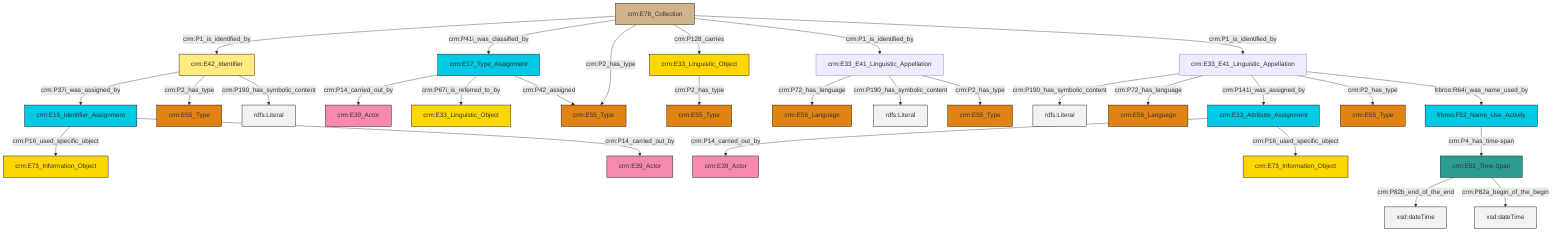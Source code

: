 graph TD
classDef Literal fill:#f2f2f2,stroke:#000000;
classDef CRM_Entity fill:#FFFFFF,stroke:#000000;
classDef Temporal_Entity fill:#00C9E6, stroke:#000000;
classDef Type fill:#E18312, stroke:#000000;
classDef Time-Span fill:#2C9C91, stroke:#000000;
classDef Appellation fill:#FFEB7F, stroke:#000000;
classDef Place fill:#008836, stroke:#000000;
classDef Persistent_Item fill:#B266B2, stroke:#000000;
classDef Conceptual_Object fill:#FFD700, stroke:#000000;
classDef Physical_Thing fill:#D2B48C, stroke:#000000;
classDef Actor fill:#f58aad, stroke:#000000;
classDef PC_Classes fill:#4ce600, stroke:#000000;
classDef Multi fill:#cccccc,stroke:#000000;

4["frbroo:F52_Name_Use_Activity"]:::Temporal_Entity -->|crm:P4_has_time-span| 5["crm:E52_Time-Span"]:::Time-Span
6["crm:E33_E41_Linguistic_Appellation"]:::Default -->|crm:P190_has_symbolic_content| 8[rdfs:Literal]:::Literal
9["crm:E15_Identifier_Assignment"]:::Temporal_Entity -->|crm:P16_used_specific_object| 10["crm:E73_Information_Object"]:::Conceptual_Object
11["crm:E33_E41_Linguistic_Appellation"]:::Default -->|crm:P72_has_language| 12["crm:E56_Language"]:::Type
15["crm:E78_Collection"]:::Physical_Thing -->|crm:P1_is_identified_by| 0["crm:E42_Identifier"]:::Appellation
0["crm:E42_Identifier"]:::Appellation -->|crm:P37i_was_assigned_by| 9["crm:E15_Identifier_Assignment"]:::Temporal_Entity
5["crm:E52_Time-Span"]:::Time-Span -->|crm:P82b_end_of_the_end| 18[xsd:dateTime]:::Literal
15["crm:E78_Collection"]:::Physical_Thing -->|crm:P41i_was_classified_by| 19["crm:E17_Type_Assignment"]:::Temporal_Entity
19["crm:E17_Type_Assignment"]:::Temporal_Entity -->|crm:P14_carried_out_by| 20["crm:E39_Actor"]:::Actor
15["crm:E78_Collection"]:::Physical_Thing -->|crm:P2_has_type| 25["crm:E55_Type"]:::Type
6["crm:E33_E41_Linguistic_Appellation"]:::Default -->|crm:P72_has_language| 27["crm:E56_Language"]:::Type
6["crm:E33_E41_Linguistic_Appellation"]:::Default -->|crm:P141i_was_assigned_by| 16["crm:E13_Attribute_Assignment"]:::Temporal_Entity
19["crm:E17_Type_Assignment"]:::Temporal_Entity -->|crm:P67i_is_referred_to_by| 28["crm:E33_Linguistic_Object"]:::Conceptual_Object
15["crm:E78_Collection"]:::Physical_Thing -->|crm:P128_carries| 21["crm:E33_Linguistic_Object"]:::Conceptual_Object
6["crm:E33_E41_Linguistic_Appellation"]:::Default -->|crm:P2_has_type| 2["crm:E55_Type"]:::Type
0["crm:E42_Identifier"]:::Appellation -->|crm:P2_has_type| 35["crm:E55_Type"]:::Type
9["crm:E15_Identifier_Assignment"]:::Temporal_Entity -->|crm:P14_carried_out_by| 37["crm:E39_Actor"]:::Actor
5["crm:E52_Time-Span"]:::Time-Span -->|crm:P82a_begin_of_the_begin| 38[xsd:dateTime]:::Literal
6["crm:E33_E41_Linguistic_Appellation"]:::Default -->|frbroo:R64i_was_name_used_by| 4["frbroo:F52_Name_Use_Activity"]:::Temporal_Entity
0["crm:E42_Identifier"]:::Appellation -->|crm:P190_has_symbolic_content| 39[rdfs:Literal]:::Literal
16["crm:E13_Attribute_Assignment"]:::Temporal_Entity -->|crm:P14_carried_out_by| 40["crm:E39_Actor"]:::Actor
11["crm:E33_E41_Linguistic_Appellation"]:::Default -->|crm:P190_has_symbolic_content| 42[rdfs:Literal]:::Literal
21["crm:E33_Linguistic_Object"]:::Conceptual_Object -->|crm:P2_has_type| 47["crm:E55_Type"]:::Type
16["crm:E13_Attribute_Assignment"]:::Temporal_Entity -->|crm:P16_used_specific_object| 23["crm:E73_Information_Object"]:::Conceptual_Object
19["crm:E17_Type_Assignment"]:::Temporal_Entity -->|crm:P42_assigned| 25["crm:E55_Type"]:::Type
15["crm:E78_Collection"]:::Physical_Thing -->|crm:P1_is_identified_by| 11["crm:E33_E41_Linguistic_Appellation"]:::Default
11["crm:E33_E41_Linguistic_Appellation"]:::Default -->|crm:P2_has_type| 32["crm:E55_Type"]:::Type
15["crm:E78_Collection"]:::Physical_Thing -->|crm:P1_is_identified_by| 6["crm:E33_E41_Linguistic_Appellation"]:::Default